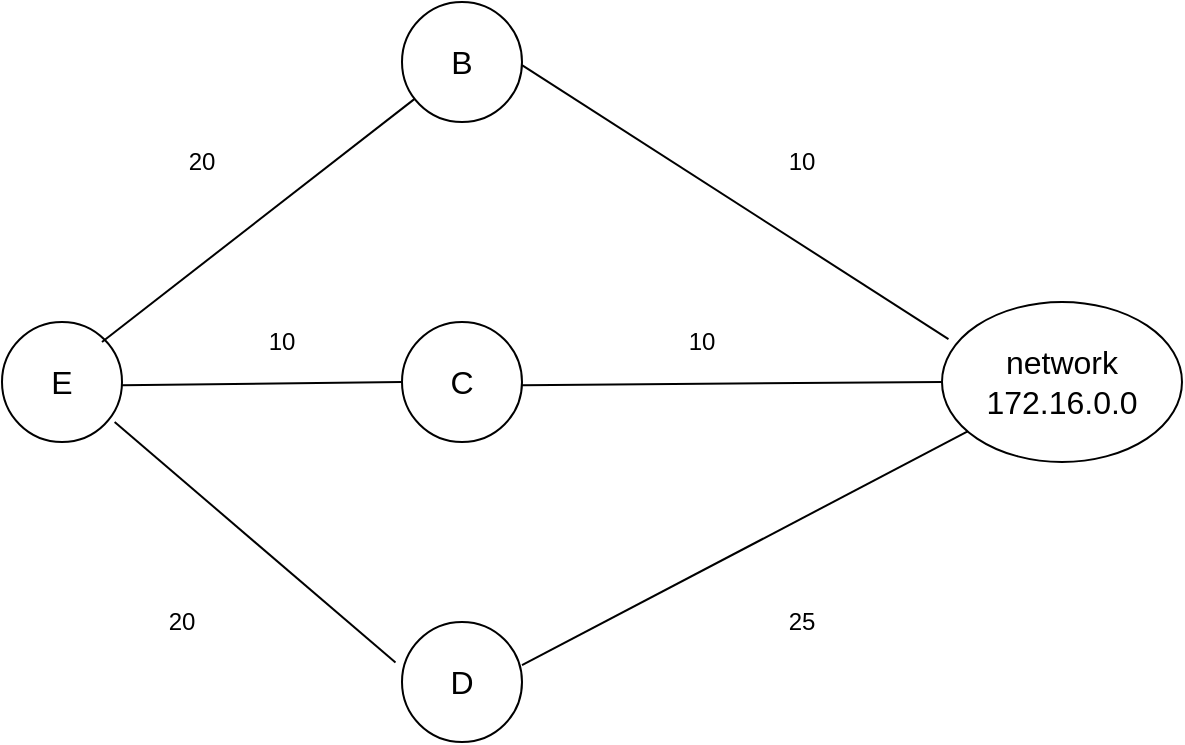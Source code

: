 <mxfile version="13.8.9-1" type="device"><diagram id="Ql0fC9FfjgbD0-JJN0_X" name="Page-1"><mxGraphModel dx="1171" dy="593" grid="1" gridSize="10" guides="1" tooltips="1" connect="1" arrows="1" fold="1" page="1" pageScale="1" pageWidth="827" pageHeight="1169" math="0" shadow="0"><root><mxCell id="0"/><mxCell id="1" parent="0"/><mxCell id="YuJnuX5pOVU4RPNd3d74-1" value="&lt;font style=&quot;font-size: 16px&quot;&gt;E&lt;/font&gt;" style="ellipse;whiteSpace=wrap;html=1;aspect=fixed;" vertex="1" parent="1"><mxGeometry x="130" y="250" width="60" height="60" as="geometry"/></mxCell><mxCell id="YuJnuX5pOVU4RPNd3d74-2" value="&lt;font style=&quot;font-size: 16px&quot;&gt;D&lt;/font&gt;" style="ellipse;whiteSpace=wrap;html=1;aspect=fixed;" vertex="1" parent="1"><mxGeometry x="330" y="400" width="60" height="60" as="geometry"/></mxCell><mxCell id="YuJnuX5pOVU4RPNd3d74-3" value="&lt;font style=&quot;font-size: 16px&quot;&gt;C&lt;/font&gt;" style="ellipse;whiteSpace=wrap;html=1;aspect=fixed;" vertex="1" parent="1"><mxGeometry x="330" y="250" width="60" height="60" as="geometry"/></mxCell><mxCell id="YuJnuX5pOVU4RPNd3d74-4" value="&lt;font style=&quot;font-size: 16px&quot;&gt;B&lt;/font&gt;" style="ellipse;whiteSpace=wrap;html=1;aspect=fixed;" vertex="1" parent="1"><mxGeometry x="330" y="90" width="60" height="60" as="geometry"/></mxCell><mxCell id="YuJnuX5pOVU4RPNd3d74-5" value="&lt;font style=&quot;font-size: 16px&quot;&gt;network&lt;br&gt;172.16.0.0&lt;/font&gt;" style="ellipse;whiteSpace=wrap;html=1;" vertex="1" parent="1"><mxGeometry x="600" y="240" width="120" height="80" as="geometry"/></mxCell><mxCell id="YuJnuX5pOVU4RPNd3d74-6" value="" style="endArrow=none;html=1;" edge="1" parent="1" target="YuJnuX5pOVU4RPNd3d74-4"><mxGeometry width="50" height="50" relative="1" as="geometry"><mxPoint x="180" y="260" as="sourcePoint"/><mxPoint x="230" y="210" as="targetPoint"/></mxGeometry></mxCell><mxCell id="YuJnuX5pOVU4RPNd3d74-7" value="" style="endArrow=none;html=1;entryX=0;entryY=0.5;entryDx=0;entryDy=0;" edge="1" parent="1" target="YuJnuX5pOVU4RPNd3d74-3"><mxGeometry width="50" height="50" relative="1" as="geometry"><mxPoint x="190" y="281.58" as="sourcePoint"/><mxPoint x="346.319" y="159.998" as="targetPoint"/></mxGeometry></mxCell><mxCell id="YuJnuX5pOVU4RPNd3d74-8" value="" style="endArrow=none;html=1;exitX=-0.054;exitY=0.338;exitDx=0;exitDy=0;exitPerimeter=0;" edge="1" parent="1" source="YuJnuX5pOVU4RPNd3d74-2"><mxGeometry width="50" height="50" relative="1" as="geometry"><mxPoint x="30" y="421.58" as="sourcePoint"/><mxPoint x="186.319" y="299.998" as="targetPoint"/></mxGeometry></mxCell><mxCell id="YuJnuX5pOVU4RPNd3d74-9" value="" style="endArrow=none;html=1;entryX=0.027;entryY=0.232;entryDx=0;entryDy=0;entryPerimeter=0;" edge="1" parent="1" target="YuJnuX5pOVU4RPNd3d74-5"><mxGeometry width="50" height="50" relative="1" as="geometry"><mxPoint x="390" y="121.58" as="sourcePoint"/><mxPoint x="546.319" y="-0.002" as="targetPoint"/></mxGeometry></mxCell><mxCell id="YuJnuX5pOVU4RPNd3d74-10" value="" style="endArrow=none;html=1;" edge="1" parent="1" target="YuJnuX5pOVU4RPNd3d74-5"><mxGeometry width="50" height="50" relative="1" as="geometry"><mxPoint x="390" y="421.58" as="sourcePoint"/><mxPoint x="546.319" y="299.998" as="targetPoint"/></mxGeometry></mxCell><mxCell id="YuJnuX5pOVU4RPNd3d74-11" value="" style="endArrow=none;html=1;entryX=0;entryY=0.5;entryDx=0;entryDy=0;" edge="1" parent="1" target="YuJnuX5pOVU4RPNd3d74-5"><mxGeometry width="50" height="50" relative="1" as="geometry"><mxPoint x="390" y="281.58" as="sourcePoint"/><mxPoint x="546.319" y="159.998" as="targetPoint"/></mxGeometry></mxCell><mxCell id="YuJnuX5pOVU4RPNd3d74-12" value="20" style="text;html=1;strokeColor=none;fillColor=none;align=center;verticalAlign=middle;whiteSpace=wrap;rounded=0;" vertex="1" parent="1"><mxGeometry x="210" y="160" width="40" height="20" as="geometry"/></mxCell><mxCell id="YuJnuX5pOVU4RPNd3d74-13" value="10" style="text;html=1;strokeColor=none;fillColor=none;align=center;verticalAlign=middle;whiteSpace=wrap;rounded=0;" vertex="1" parent="1"><mxGeometry x="510" y="160" width="40" height="20" as="geometry"/></mxCell><mxCell id="YuJnuX5pOVU4RPNd3d74-14" value="10" style="text;html=1;strokeColor=none;fillColor=none;align=center;verticalAlign=middle;whiteSpace=wrap;rounded=0;" vertex="1" parent="1"><mxGeometry x="460" y="250" width="40" height="20" as="geometry"/></mxCell><mxCell id="YuJnuX5pOVU4RPNd3d74-15" value="10" style="text;html=1;strokeColor=none;fillColor=none;align=center;verticalAlign=middle;whiteSpace=wrap;rounded=0;" vertex="1" parent="1"><mxGeometry x="250" y="250" width="40" height="20" as="geometry"/></mxCell><mxCell id="YuJnuX5pOVU4RPNd3d74-16" value="20" style="text;html=1;strokeColor=none;fillColor=none;align=center;verticalAlign=middle;whiteSpace=wrap;rounded=0;" vertex="1" parent="1"><mxGeometry x="200" y="390" width="40" height="20" as="geometry"/></mxCell><mxCell id="YuJnuX5pOVU4RPNd3d74-17" value="25" style="text;html=1;strokeColor=none;fillColor=none;align=center;verticalAlign=middle;whiteSpace=wrap;rounded=0;" vertex="1" parent="1"><mxGeometry x="510" y="390" width="40" height="20" as="geometry"/></mxCell></root></mxGraphModel></diagram></mxfile>